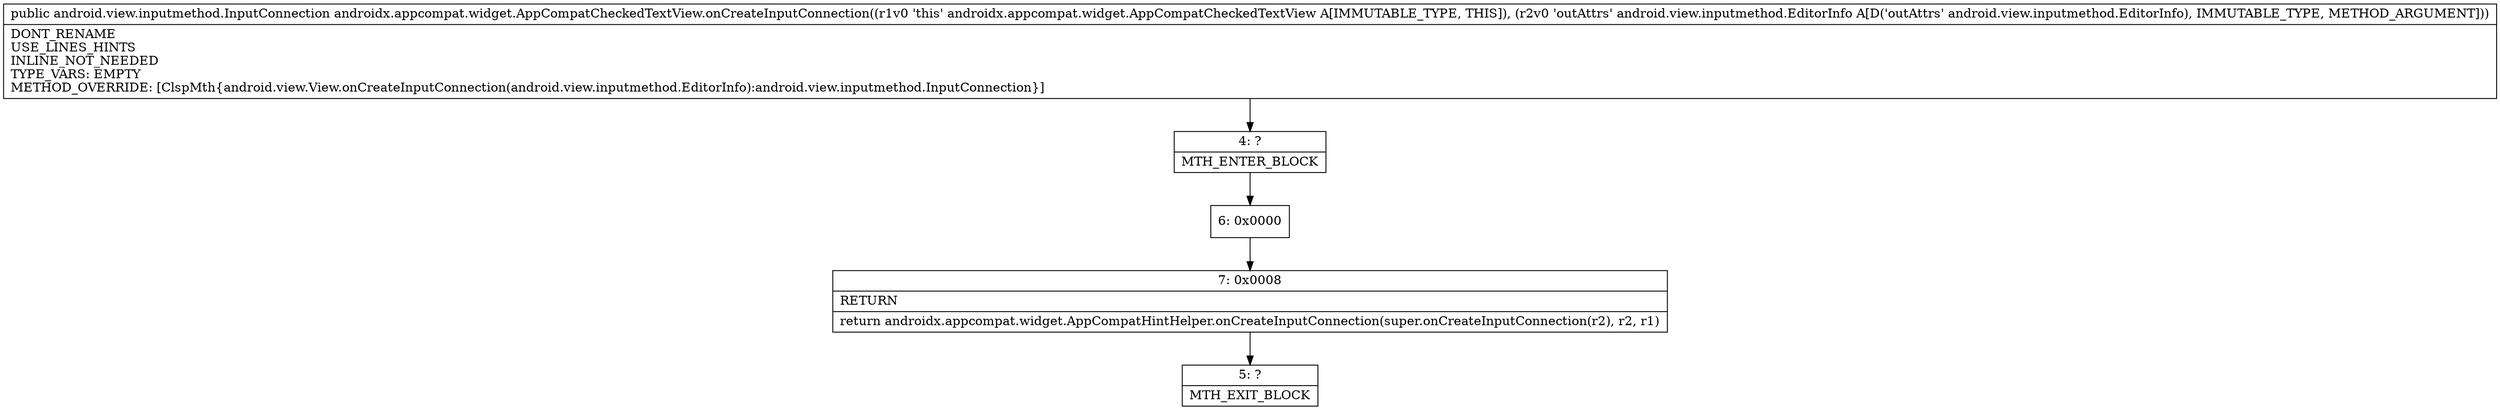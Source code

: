 digraph "CFG forandroidx.appcompat.widget.AppCompatCheckedTextView.onCreateInputConnection(Landroid\/view\/inputmethod\/EditorInfo;)Landroid\/view\/inputmethod\/InputConnection;" {
Node_4 [shape=record,label="{4\:\ ?|MTH_ENTER_BLOCK\l}"];
Node_6 [shape=record,label="{6\:\ 0x0000}"];
Node_7 [shape=record,label="{7\:\ 0x0008|RETURN\l|return androidx.appcompat.widget.AppCompatHintHelper.onCreateInputConnection(super.onCreateInputConnection(r2), r2, r1)\l}"];
Node_5 [shape=record,label="{5\:\ ?|MTH_EXIT_BLOCK\l}"];
MethodNode[shape=record,label="{public android.view.inputmethod.InputConnection androidx.appcompat.widget.AppCompatCheckedTextView.onCreateInputConnection((r1v0 'this' androidx.appcompat.widget.AppCompatCheckedTextView A[IMMUTABLE_TYPE, THIS]), (r2v0 'outAttrs' android.view.inputmethod.EditorInfo A[D('outAttrs' android.view.inputmethod.EditorInfo), IMMUTABLE_TYPE, METHOD_ARGUMENT]))  | DONT_RENAME\lUSE_LINES_HINTS\lINLINE_NOT_NEEDED\lTYPE_VARS: EMPTY\lMETHOD_OVERRIDE: [ClspMth\{android.view.View.onCreateInputConnection(android.view.inputmethod.EditorInfo):android.view.inputmethod.InputConnection\}]\l}"];
MethodNode -> Node_4;Node_4 -> Node_6;
Node_6 -> Node_7;
Node_7 -> Node_5;
}

